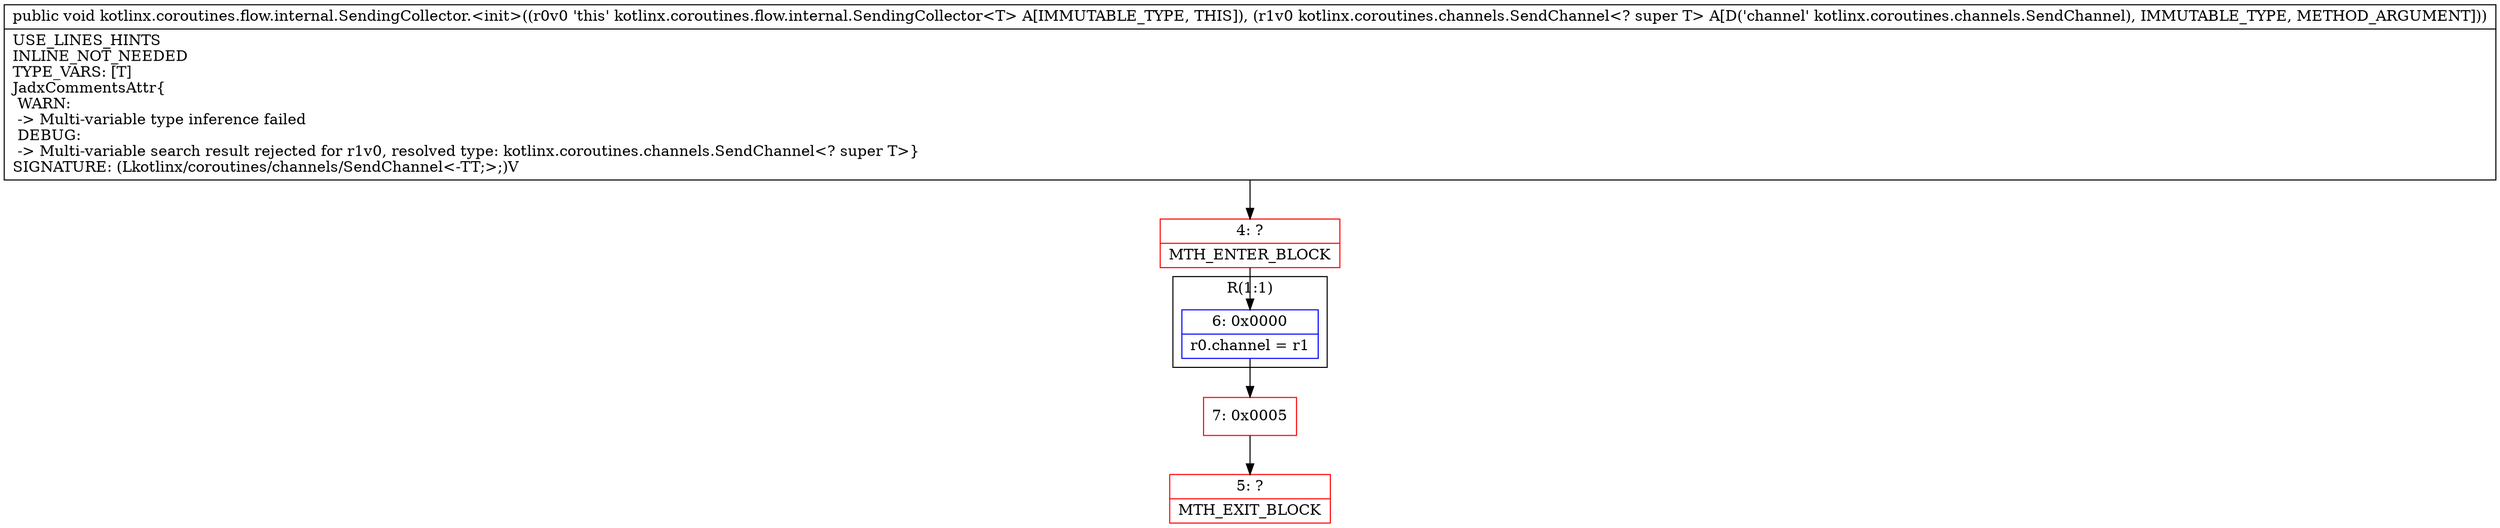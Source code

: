 digraph "CFG forkotlinx.coroutines.flow.internal.SendingCollector.\<init\>(Lkotlinx\/coroutines\/channels\/SendChannel;)V" {
subgraph cluster_Region_184683053 {
label = "R(1:1)";
node [shape=record,color=blue];
Node_6 [shape=record,label="{6\:\ 0x0000|r0.channel = r1\l}"];
}
Node_4 [shape=record,color=red,label="{4\:\ ?|MTH_ENTER_BLOCK\l}"];
Node_7 [shape=record,color=red,label="{7\:\ 0x0005}"];
Node_5 [shape=record,color=red,label="{5\:\ ?|MTH_EXIT_BLOCK\l}"];
MethodNode[shape=record,label="{public void kotlinx.coroutines.flow.internal.SendingCollector.\<init\>((r0v0 'this' kotlinx.coroutines.flow.internal.SendingCollector\<T\> A[IMMUTABLE_TYPE, THIS]), (r1v0 kotlinx.coroutines.channels.SendChannel\<? super T\> A[D('channel' kotlinx.coroutines.channels.SendChannel), IMMUTABLE_TYPE, METHOD_ARGUMENT]))  | USE_LINES_HINTS\lINLINE_NOT_NEEDED\lTYPE_VARS: [T]\lJadxCommentsAttr\{\l WARN: \l \-\> Multi\-variable type inference failed\l DEBUG: \l \-\> Multi\-variable search result rejected for r1v0, resolved type: kotlinx.coroutines.channels.SendChannel\<? super T\>\}\lSIGNATURE: (Lkotlinx\/coroutines\/channels\/SendChannel\<\-TT;\>;)V\l}"];
MethodNode -> Node_4;Node_6 -> Node_7;
Node_4 -> Node_6;
Node_7 -> Node_5;
}

